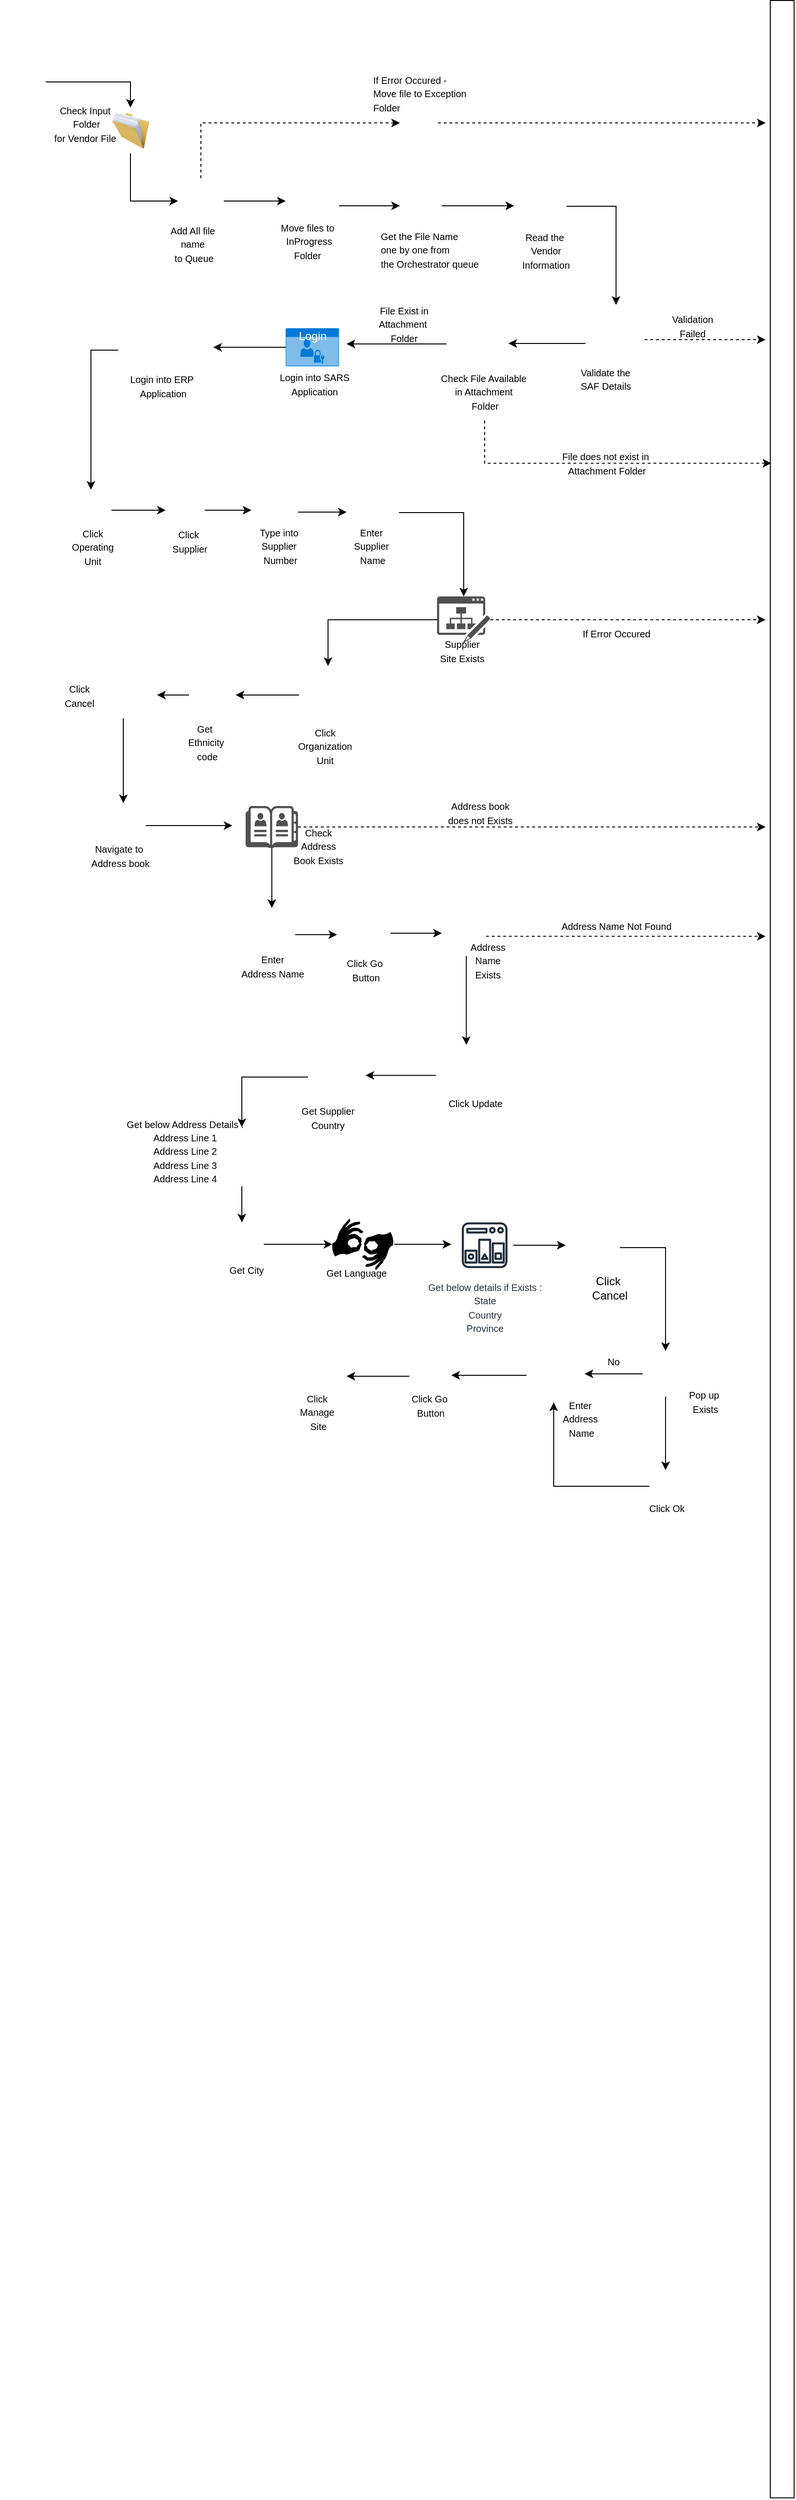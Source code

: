 <mxfile version="13.6.6" type="github">
  <diagram id="wGuiLWKNx3WksCiHWMRU" name="Page-1">
    <mxGraphModel dx="1425" dy="762" grid="1" gridSize="10" guides="1" tooltips="1" connect="1" arrows="1" fold="1" page="1" pageScale="1" pageWidth="850" pageHeight="1100" math="0" shadow="0">
      <root>
        <mxCell id="0" />
        <mxCell id="1" parent="0" />
        <mxCell id="aIZFORbCO0NPMmtatlJX-40" style="edgeStyle=orthogonalEdgeStyle;rounded=0;orthogonalLoop=1;jettySize=auto;html=1;entryX=0.5;entryY=0;entryDx=0;entryDy=0;" edge="1" parent="1" source="aIZFORbCO0NPMmtatlJX-37" target="aIZFORbCO0NPMmtatlJX-38">
          <mxGeometry relative="1" as="geometry" />
        </mxCell>
        <mxCell id="aIZFORbCO0NPMmtatlJX-37" value="" style="shape=image;html=1;verticalAlign=top;verticalLabelPosition=bottom;labelBackgroundColor=#ffffff;imageAspect=0;aspect=fixed;image=https://cdn0.iconfinder.com/data/icons/48px_icons_collection_by_neweravin/48/start.png" vertex="1" parent="1">
          <mxGeometry x="16" y="99" width="48" height="48" as="geometry" />
        </mxCell>
        <mxCell id="aIZFORbCO0NPMmtatlJX-65" style="edgeStyle=orthogonalEdgeStyle;rounded=0;orthogonalLoop=1;jettySize=auto;html=1;entryX=0;entryY=0.5;entryDx=0;entryDy=0;" edge="1" parent="1" source="aIZFORbCO0NPMmtatlJX-38" target="aIZFORbCO0NPMmtatlJX-51">
          <mxGeometry relative="1" as="geometry">
            <Array as="points">
              <mxPoint x="153" y="248" />
            </Array>
          </mxGeometry>
        </mxCell>
        <mxCell id="aIZFORbCO0NPMmtatlJX-38" value="" style="image;html=1;image=img/lib/clip_art/general/Full_Folder_128x128.png" vertex="1" parent="1">
          <mxGeometry x="133" y="150" width="40" height="48" as="geometry" />
        </mxCell>
        <mxCell id="aIZFORbCO0NPMmtatlJX-41" value="&lt;font style=&quot;font-size: 10px&quot;&gt;Check Input&lt;br&gt;&amp;nbsp;Folder &lt;br&gt;for Vendor File&lt;/font&gt;" style="text;html=1;align=center;verticalAlign=middle;resizable=0;points=[];autosize=1;" vertex="1" parent="1">
          <mxGeometry x="65" y="142" width="80" height="50" as="geometry" />
        </mxCell>
        <mxCell id="aIZFORbCO0NPMmtatlJX-44" value="" style="rounded=0;whiteSpace=wrap;html=1;rotation=90;" vertex="1" parent="1">
          <mxGeometry x="-473.12" y="1335.63" width="2621.25" height="25" as="geometry" />
        </mxCell>
        <mxCell id="aIZFORbCO0NPMmtatlJX-68" style="edgeStyle=orthogonalEdgeStyle;rounded=0;orthogonalLoop=1;jettySize=auto;html=1;entryX=0;entryY=0.5;entryDx=0;entryDy=0;dashed=1;" edge="1" parent="1" source="aIZFORbCO0NPMmtatlJX-51" target="aIZFORbCO0NPMmtatlJX-56">
          <mxGeometry relative="1" as="geometry">
            <Array as="points">
              <mxPoint x="227" y="166" />
            </Array>
          </mxGeometry>
        </mxCell>
        <mxCell id="aIZFORbCO0NPMmtatlJX-71" style="edgeStyle=orthogonalEdgeStyle;rounded=0;orthogonalLoop=1;jettySize=auto;html=1;" edge="1" parent="1" source="aIZFORbCO0NPMmtatlJX-51">
          <mxGeometry relative="1" as="geometry">
            <mxPoint x="316" y="248" as="targetPoint" />
          </mxGeometry>
        </mxCell>
        <mxCell id="aIZFORbCO0NPMmtatlJX-51" value="" style="shape=image;html=1;verticalAlign=top;verticalLabelPosition=bottom;labelBackgroundColor=#ffffff;imageAspect=0;aspect=fixed;image=https://cdn1.iconfinder.com/data/icons/material-audio-video/22/queue-128.png" vertex="1" parent="1">
          <mxGeometry x="203" y="224" width="48" height="48" as="geometry" />
        </mxCell>
        <mxCell id="aIZFORbCO0NPMmtatlJX-54" value="&lt;font style=&quot;font-size: 10px&quot;&gt;Add All file &lt;br&gt;name&lt;br&gt;&amp;nbsp;to Queue&lt;/font&gt;" style="text;html=1;align=center;verticalAlign=middle;resizable=0;points=[];autosize=1;" vertex="1" parent="1">
          <mxGeometry x="188" y="268" width="60" height="50" as="geometry" />
        </mxCell>
        <mxCell id="aIZFORbCO0NPMmtatlJX-90" style="edgeStyle=orthogonalEdgeStyle;rounded=0;orthogonalLoop=1;jettySize=auto;html=1;dashed=1;" edge="1" parent="1" source="aIZFORbCO0NPMmtatlJX-56">
          <mxGeometry relative="1" as="geometry">
            <mxPoint x="820" y="166" as="targetPoint" />
          </mxGeometry>
        </mxCell>
        <mxCell id="aIZFORbCO0NPMmtatlJX-56" value="" style="shape=image;html=1;verticalAlign=top;verticalLabelPosition=bottom;labelBackgroundColor=#ffffff;imageAspect=0;aspect=fixed;image=https://cdn0.iconfinder.com/data/icons/fatcow/32/move_to_folder.png" vertex="1" parent="1">
          <mxGeometry x="436" y="146" width="40" height="40" as="geometry" />
        </mxCell>
        <mxCell id="aIZFORbCO0NPMmtatlJX-63" value="&lt;span data-lucid-type=&quot;application/vnd.lucid.text&quot; data-lucid-content=&quot;{&amp;#34;t&amp;#34;:&amp;#34;If Error Occured - Move file to Exception Folder&amp;#34;,&amp;#34;m&amp;#34;:[{&amp;#34;s&amp;#34;:0,&amp;#34;n&amp;#34;:&amp;#34;c&amp;#34;,&amp;#34;v&amp;#34;:&amp;#34;000000ff&amp;#34;,&amp;#34;e&amp;#34;:48}]}&quot;&gt;&lt;span style=&quot;color: #000000&quot;&gt;&lt;font style=&quot;font-size: 10px&quot;&gt;If Error&amp;nbsp;Occured -&lt;br&gt;Move file&amp;nbsp;to Exception&lt;br&gt;Folder&lt;/font&gt;&lt;/span&gt;&lt;/span&gt;" style="text;whiteSpace=wrap;html=1;" vertex="1" parent="1">
          <mxGeometry x="406" y="107" width="120" height="50" as="geometry" />
        </mxCell>
        <mxCell id="aIZFORbCO0NPMmtatlJX-74" style="edgeStyle=orthogonalEdgeStyle;rounded=0;orthogonalLoop=1;jettySize=auto;html=1;" edge="1" parent="1" source="aIZFORbCO0NPMmtatlJX-64" target="aIZFORbCO0NPMmtatlJX-73">
          <mxGeometry relative="1" as="geometry" />
        </mxCell>
        <mxCell id="aIZFORbCO0NPMmtatlJX-64" value="" style="shape=image;html=1;verticalAlign=top;verticalLabelPosition=bottom;labelBackgroundColor=#ffffff;imageAspect=0;aspect=fixed;image=https://cdn3.iconfinder.com/data/icons/UltimateGnome/128x128/stock/stock_folder-move.png" vertex="1" parent="1">
          <mxGeometry x="324" y="229" width="48" height="48" as="geometry" />
        </mxCell>
        <mxCell id="aIZFORbCO0NPMmtatlJX-72" value="&lt;span data-lucid-type=&quot;application/vnd.lucid.text&quot; data-lucid-content=&quot;{&amp;#34;t&amp;#34;:&amp;#34;Move files to \n InProgress \nFolder&amp;#34;,&amp;#34;m&amp;#34;:[{&amp;#34;s&amp;#34;:0,&amp;#34;n&amp;#34;:&amp;#34;c&amp;#34;,&amp;#34;v&amp;#34;:&amp;#34;000000ff&amp;#34;,&amp;#34;e&amp;#34;:34}]}&quot;&gt;&lt;span style=&quot;color: #000000&quot;&gt;&lt;font style=&quot;font-size: 10px&quot;&gt;Move files to &lt;br&gt;&amp;nbsp; InProgress &lt;br&gt;&amp;nbsp; &amp;nbsp; &amp;nbsp;Folder&lt;/font&gt;&lt;/span&gt;&lt;/span&gt;" style="text;whiteSpace=wrap;html=1;" vertex="1" parent="1">
          <mxGeometry x="309" y="262" width="90" height="60" as="geometry" />
        </mxCell>
        <mxCell id="aIZFORbCO0NPMmtatlJX-80" style="edgeStyle=orthogonalEdgeStyle;rounded=0;orthogonalLoop=1;jettySize=auto;html=1;" edge="1" parent="1" source="aIZFORbCO0NPMmtatlJX-73">
          <mxGeometry relative="1" as="geometry">
            <mxPoint x="556" y="253" as="targetPoint" />
          </mxGeometry>
        </mxCell>
        <mxCell id="aIZFORbCO0NPMmtatlJX-73" value="" style="shape=image;html=1;verticalAlign=top;verticalLabelPosition=bottom;labelBackgroundColor=#ffffff;imageAspect=0;aspect=fixed;image=https://cdn3.iconfinder.com/data/icons/developperss/PNG/Get%20Document.png" vertex="1" parent="1">
          <mxGeometry x="436" y="231" width="44" height="44" as="geometry" />
        </mxCell>
        <mxCell id="aIZFORbCO0NPMmtatlJX-75" value="&lt;span data-lucid-type=&quot;application/vnd.lucid.text&quot; data-lucid-content=&quot;{&amp;#34;t&amp;#34;:&amp;#34;Get the File Name one by one from the Orchestrator queue&amp;#34;,&amp;#34;m&amp;#34;:[{&amp;#34;s&amp;#34;:0,&amp;#34;n&amp;#34;:&amp;#34;c&amp;#34;,&amp;#34;v&amp;#34;:&amp;#34;000000ff&amp;#34;,&amp;#34;e&amp;#34;:56},{&amp;#34;s&amp;#34;:0,&amp;#34;n&amp;#34;:&amp;#34;s&amp;#34;,&amp;#34;v&amp;#34;:15.778,&amp;#34;e&amp;#34;:56}]}&quot;&gt;&lt;span style=&quot;color: rgb(0 , 0 , 0)&quot;&gt;&lt;font style=&quot;font-size: 10px&quot;&gt;Get the File Name &lt;br&gt;one by one from &lt;br&gt;the Orchestrator queue&lt;/font&gt;&lt;/span&gt;&lt;/span&gt;" style="text;whiteSpace=wrap;html=1;" vertex="1" parent="1">
          <mxGeometry x="414" y="271" width="130" height="50" as="geometry" />
        </mxCell>
        <mxCell id="aIZFORbCO0NPMmtatlJX-96" style="edgeStyle=orthogonalEdgeStyle;rounded=0;orthogonalLoop=1;jettySize=auto;html=1;" edge="1" parent="1" source="aIZFORbCO0NPMmtatlJX-77" target="aIZFORbCO0NPMmtatlJX-86">
          <mxGeometry relative="1" as="geometry" />
        </mxCell>
        <mxCell id="aIZFORbCO0NPMmtatlJX-77" value="" style="shape=image;html=1;verticalAlign=top;verticalLabelPosition=bottom;labelBackgroundColor=#ffffff;imageAspect=0;aspect=fixed;image=https://cdn3.iconfinder.com/data/icons/logos-brands-3/24/logo_brand_brands_logos_excel-128.png" vertex="1" parent="1">
          <mxGeometry x="566" y="231" width="45" height="45" as="geometry" />
        </mxCell>
        <mxCell id="aIZFORbCO0NPMmtatlJX-81" value="&lt;font style=&quot;font-size: 10px&quot;&gt;Read the&amp;nbsp;&lt;br&gt;Vendor&lt;br&gt;Information&lt;/font&gt;" style="text;html=1;align=center;verticalAlign=middle;resizable=0;points=[];autosize=1;" vertex="1" parent="1">
          <mxGeometry x="553.5" y="275" width="70" height="50" as="geometry" />
        </mxCell>
        <mxCell id="aIZFORbCO0NPMmtatlJX-97" style="edgeStyle=orthogonalEdgeStyle;rounded=0;orthogonalLoop=1;jettySize=auto;html=1;dashed=1;" edge="1" parent="1">
          <mxGeometry relative="1" as="geometry">
            <mxPoint x="820" y="393.5" as="targetPoint" />
            <mxPoint x="693" y="393.5" as="sourcePoint" />
          </mxGeometry>
        </mxCell>
        <mxCell id="aIZFORbCO0NPMmtatlJX-104" style="edgeStyle=orthogonalEdgeStyle;rounded=0;orthogonalLoop=1;jettySize=auto;html=1;" edge="1" parent="1" source="aIZFORbCO0NPMmtatlJX-86">
          <mxGeometry relative="1" as="geometry">
            <mxPoint x="550" y="397.5" as="targetPoint" />
          </mxGeometry>
        </mxCell>
        <mxCell id="aIZFORbCO0NPMmtatlJX-86" value="" style="shape=image;html=1;verticalAlign=top;verticalLabelPosition=bottom;labelBackgroundColor=#ffffff;imageAspect=0;aspect=fixed;image=https://cdn3.iconfinder.com/data/icons/free-3d-glossy-interface-icon-set/64/Accept.png" vertex="1" parent="1">
          <mxGeometry x="631" y="357" width="64" height="81" as="geometry" />
        </mxCell>
        <mxCell id="aIZFORbCO0NPMmtatlJX-88" value="&lt;span data-lucid-type=&quot;application/vnd.lucid.text&quot; data-lucid-content=&quot;{&amp;#34;t&amp;#34;:&amp;#34;Validate the \nSAF Details&amp;#34;,&amp;#34;m&amp;#34;:[{&amp;#34;s&amp;#34;:0,&amp;#34;n&amp;#34;:&amp;#34;c&amp;#34;,&amp;#34;v&amp;#34;:&amp;#34;000000ff&amp;#34;,&amp;#34;e&amp;#34;:25}]}&quot;&gt;&lt;span style=&quot;color: #000000&quot;&gt;&lt;font style=&quot;font-size: 10px&quot;&gt;Validate the &lt;br&gt;SAF Details&lt;/font&gt;&lt;/span&gt;&lt;/span&gt;" style="text;whiteSpace=wrap;html=1;dashed=1;" vertex="1" parent="1">
          <mxGeometry x="624" y="414" width="90" height="57" as="geometry" />
        </mxCell>
        <mxCell id="aIZFORbCO0NPMmtatlJX-92" value="&lt;font style=&quot;font-size: 10px&quot;&gt;Validation&lt;br&gt;Failed&lt;/font&gt;" style="text;html=1;align=center;verticalAlign=middle;resizable=0;points=[];autosize=1;" vertex="1" parent="1">
          <mxGeometry x="713" y="359" width="60" height="40" as="geometry" />
        </mxCell>
        <mxCell id="aIZFORbCO0NPMmtatlJX-115" style="edgeStyle=orthogonalEdgeStyle;rounded=0;orthogonalLoop=1;jettySize=auto;html=1;" edge="1" parent="1" source="aIZFORbCO0NPMmtatlJX-95">
          <mxGeometry relative="1" as="geometry">
            <mxPoint x="240" y="401.5" as="targetPoint" />
          </mxGeometry>
        </mxCell>
        <mxCell id="aIZFORbCO0NPMmtatlJX-95" value="Login" style="html=1;strokeColor=none;fillColor=#0079D6;labelPosition=center;verticalLabelPosition=middle;verticalAlign=top;align=center;fontSize=12;outlineConnect=0;spacingTop=-6;fontColor=#FFFFFF;shape=mxgraph.sitemap.login;" vertex="1" parent="1">
          <mxGeometry x="316" y="381.5" width="56" height="40" as="geometry" />
        </mxCell>
        <mxCell id="aIZFORbCO0NPMmtatlJX-109" style="edgeStyle=orthogonalEdgeStyle;rounded=0;orthogonalLoop=1;jettySize=auto;html=1;" edge="1" parent="1" source="aIZFORbCO0NPMmtatlJX-102">
          <mxGeometry relative="1" as="geometry">
            <mxPoint x="380" y="398" as="targetPoint" />
          </mxGeometry>
        </mxCell>
        <mxCell id="aIZFORbCO0NPMmtatlJX-102" value="" style="shape=image;html=1;verticalAlign=top;verticalLabelPosition=bottom;labelBackgroundColor=#ffffff;imageAspect=0;aspect=fixed;image=https://cdn0.iconfinder.com/data/icons/files-98/32/Attachment-128.png" vertex="1" parent="1">
          <mxGeometry x="485" y="367" width="62" height="62" as="geometry" />
        </mxCell>
        <mxCell id="aIZFORbCO0NPMmtatlJX-371" style="edgeStyle=orthogonalEdgeStyle;rounded=0;orthogonalLoop=1;jettySize=auto;html=1;entryX=0.183;entryY=0.96;entryDx=0;entryDy=0;entryPerimeter=0;startArrow=none;startFill=0;dashed=1;" edge="1" parent="1">
          <mxGeometry relative="1" as="geometry">
            <mxPoint x="525" y="478.5" as="sourcePoint" />
            <mxPoint x="826.005" y="523.194" as="targetPoint" />
            <Array as="points">
              <mxPoint x="525" y="523" />
            </Array>
          </mxGeometry>
        </mxCell>
        <mxCell id="aIZFORbCO0NPMmtatlJX-105" value="&lt;font style=&quot;font-size: 10px&quot;&gt;Check File Available&amp;nbsp;&lt;br&gt;in Attachment&amp;nbsp;&lt;br&gt;Folder&lt;/font&gt;" style="text;html=1;align=center;verticalAlign=middle;resizable=0;points=[];autosize=1;" vertex="1" parent="1">
          <mxGeometry x="470" y="422.5" width="110" height="50" as="geometry" />
        </mxCell>
        <mxCell id="aIZFORbCO0NPMmtatlJX-107" value="&lt;font style=&quot;font-size: 10px&quot;&gt;File does not exist in&amp;nbsp;&lt;br&gt;Attachment Folder&lt;br&gt;&lt;/font&gt;" style="text;html=1;align=center;verticalAlign=middle;resizable=0;points=[];autosize=1;" vertex="1" parent="1">
          <mxGeometry x="598" y="503" width="110" height="40" as="geometry" />
        </mxCell>
        <mxCell id="aIZFORbCO0NPMmtatlJX-110" value="&lt;font style=&quot;font-size: 10px&quot;&gt;File Exist in &lt;br&gt;Attachment&amp;nbsp;&lt;br&gt;Folder&lt;/font&gt;" style="text;html=1;align=center;verticalAlign=middle;resizable=0;points=[];autosize=1;" vertex="1" parent="1">
          <mxGeometry x="405" y="352" width="70" height="50" as="geometry" />
        </mxCell>
        <mxCell id="aIZFORbCO0NPMmtatlJX-111" value="&lt;font style=&quot;font-size: 10px&quot;&gt;Login into SARS &lt;br&gt;Application&lt;/font&gt;" style="text;html=1;align=center;verticalAlign=middle;resizable=0;points=[];autosize=1;" vertex="1" parent="1">
          <mxGeometry x="301" y="420" width="90" height="40" as="geometry" />
        </mxCell>
        <mxCell id="aIZFORbCO0NPMmtatlJX-121" style="edgeStyle=orthogonalEdgeStyle;rounded=0;orthogonalLoop=1;jettySize=auto;html=1;entryX=0.5;entryY=0;entryDx=0;entryDy=0;" edge="1" parent="1" source="aIZFORbCO0NPMmtatlJX-112" target="aIZFORbCO0NPMmtatlJX-123">
          <mxGeometry relative="1" as="geometry">
            <mxPoint x="110" y="520" as="targetPoint" />
          </mxGeometry>
        </mxCell>
        <mxCell id="aIZFORbCO0NPMmtatlJX-112" value="" style="shape=image;html=1;verticalAlign=top;verticalLabelPosition=bottom;labelBackgroundColor=#ffffff;imageAspect=0;aspect=fixed;image=https://cdn0.iconfinder.com/data/icons/maternity-and-pregnancy-2/512/198_Computer_padlock_security_lock_login-128.png" vertex="1" parent="1">
          <mxGeometry x="140" y="359" width="91" height="91" as="geometry" />
        </mxCell>
        <mxCell id="aIZFORbCO0NPMmtatlJX-116" value="&lt;font style=&quot;font-size: 10px&quot;&gt;Login into ERP&amp;nbsp;&lt;br&gt;Application&lt;/font&gt;" style="text;html=1;align=center;verticalAlign=middle;resizable=0;points=[];autosize=1;" vertex="1" parent="1">
          <mxGeometry x="147" y="422" width="80" height="40" as="geometry" />
        </mxCell>
        <mxCell id="aIZFORbCO0NPMmtatlJX-126" style="edgeStyle=orthogonalEdgeStyle;rounded=0;orthogonalLoop=1;jettySize=auto;html=1;" edge="1" parent="1" source="aIZFORbCO0NPMmtatlJX-123" target="aIZFORbCO0NPMmtatlJX-125">
          <mxGeometry relative="1" as="geometry" />
        </mxCell>
        <mxCell id="aIZFORbCO0NPMmtatlJX-123" value="" style="shape=image;html=1;verticalAlign=top;verticalLabelPosition=bottom;labelBackgroundColor=#ffffff;imageAspect=0;aspect=fixed;image=https://cdn4.iconfinder.com/data/icons/internet-security-flat-2/32/Internet_arrow_Click_user_interface_pointer_cursor-128.png;dashed=1;" vertex="1" parent="1">
          <mxGeometry x="90" y="551" width="43" height="43" as="geometry" />
        </mxCell>
        <mxCell id="aIZFORbCO0NPMmtatlJX-124" value="&lt;font style=&quot;font-size: 10px&quot;&gt;Click &lt;br&gt;Operating &lt;br&gt;Unit&lt;/font&gt;" style="text;html=1;align=center;verticalAlign=middle;resizable=0;points=[];autosize=1;" vertex="1" parent="1">
          <mxGeometry x="83" y="586" width="60" height="50" as="geometry" />
        </mxCell>
        <mxCell id="aIZFORbCO0NPMmtatlJX-131" style="edgeStyle=orthogonalEdgeStyle;rounded=0;orthogonalLoop=1;jettySize=auto;html=1;" edge="1" parent="1" source="aIZFORbCO0NPMmtatlJX-125">
          <mxGeometry relative="1" as="geometry">
            <mxPoint x="280" y="572.5" as="targetPoint" />
          </mxGeometry>
        </mxCell>
        <mxCell id="aIZFORbCO0NPMmtatlJX-125" value="" style="shape=image;html=1;verticalAlign=top;verticalLabelPosition=bottom;labelBackgroundColor=#ffffff;imageAspect=0;aspect=fixed;image=https://cdn1.iconfinder.com/data/icons/hawcons/32/699552-icon-27-one-finger-click-128.png;dashed=1;" vertex="1" parent="1">
          <mxGeometry x="190" y="552" width="41" height="41" as="geometry" />
        </mxCell>
        <mxCell id="aIZFORbCO0NPMmtatlJX-127" value="&lt;font style=&quot;font-size: 10px&quot;&gt;Click&amp;nbsp;&lt;br&gt;Supplier&lt;/font&gt;" style="text;html=1;align=center;verticalAlign=middle;resizable=0;points=[];autosize=1;" vertex="1" parent="1">
          <mxGeometry x="190" y="585" width="50" height="40" as="geometry" />
        </mxCell>
        <mxCell id="aIZFORbCO0NPMmtatlJX-135" style="edgeStyle=orthogonalEdgeStyle;rounded=0;orthogonalLoop=1;jettySize=auto;html=1;" edge="1" parent="1" source="aIZFORbCO0NPMmtatlJX-128">
          <mxGeometry relative="1" as="geometry">
            <mxPoint x="380" y="574.5" as="targetPoint" />
          </mxGeometry>
        </mxCell>
        <mxCell id="aIZFORbCO0NPMmtatlJX-128" value="" style="shape=image;html=1;verticalAlign=top;verticalLabelPosition=bottom;labelBackgroundColor=#ffffff;imageAspect=0;aspect=fixed;image=https://cdn1.iconfinder.com/data/icons/feather-2/24/type-128.png;dashed=1;" vertex="1" parent="1">
          <mxGeometry x="290" y="555" width="39" height="39" as="geometry" />
        </mxCell>
        <mxCell id="aIZFORbCO0NPMmtatlJX-129" value="&lt;font style=&quot;font-size: 10px&quot;&gt;Type into&amp;nbsp;&lt;br&gt;Supplier&amp;nbsp;&lt;br&gt;Number&lt;/font&gt;" style="text;html=1;align=center;verticalAlign=middle;resizable=0;points=[];autosize=1;" vertex="1" parent="1">
          <mxGeometry x="279.5" y="585" width="60" height="50" as="geometry" />
        </mxCell>
        <mxCell id="aIZFORbCO0NPMmtatlJX-150" style="edgeStyle=orthogonalEdgeStyle;rounded=0;orthogonalLoop=1;jettySize=auto;html=1;" edge="1" parent="1" source="aIZFORbCO0NPMmtatlJX-132" target="aIZFORbCO0NPMmtatlJX-148">
          <mxGeometry relative="1" as="geometry" />
        </mxCell>
        <mxCell id="aIZFORbCO0NPMmtatlJX-132" value="" style="shape=image;html=1;verticalAlign=top;verticalLabelPosition=bottom;labelBackgroundColor=#ffffff;imageAspect=0;aspect=fixed;image=https://cdn0.iconfinder.com/data/icons/geosm-e-commerce/18/keyboard-128.png;dashed=1;" vertex="1" parent="1">
          <mxGeometry x="383" y="549" width="52" height="52" as="geometry" />
        </mxCell>
        <mxCell id="aIZFORbCO0NPMmtatlJX-136" value="&lt;span style=&quot;font-size: 10px&quot;&gt;Enter&amp;nbsp;&lt;/span&gt;&lt;br style=&quot;font-size: 10px&quot;&gt;&lt;span style=&quot;font-size: 10px&quot;&gt;Supplier&amp;nbsp;&lt;/span&gt;&lt;br style=&quot;font-size: 10px&quot;&gt;&lt;span style=&quot;font-size: 10px&quot;&gt;Name&lt;/span&gt;" style="text;html=1;align=center;verticalAlign=middle;resizable=0;points=[];autosize=1;" vertex="1" parent="1">
          <mxGeometry x="382" y="585" width="50" height="50" as="geometry" />
        </mxCell>
        <mxCell id="aIZFORbCO0NPMmtatlJX-155" style="edgeStyle=orthogonalEdgeStyle;rounded=0;orthogonalLoop=1;jettySize=auto;html=1;dashed=1;" edge="1" parent="1" source="aIZFORbCO0NPMmtatlJX-148">
          <mxGeometry relative="1" as="geometry">
            <mxPoint x="820" y="687.5" as="targetPoint" />
          </mxGeometry>
        </mxCell>
        <mxCell id="aIZFORbCO0NPMmtatlJX-156" style="edgeStyle=orthogonalEdgeStyle;rounded=0;orthogonalLoop=1;jettySize=auto;html=1;entryX=0.5;entryY=0;entryDx=0;entryDy=0;" edge="1" parent="1" source="aIZFORbCO0NPMmtatlJX-148" target="aIZFORbCO0NPMmtatlJX-154">
          <mxGeometry relative="1" as="geometry" />
        </mxCell>
        <mxCell id="aIZFORbCO0NPMmtatlJX-148" value="" style="pointerEvents=1;shadow=0;dashed=0;html=1;strokeColor=none;fillColor=#505050;labelPosition=center;verticalLabelPosition=bottom;verticalAlign=top;outlineConnect=0;align=center;shape=mxgraph.office.sites.blog_site;" vertex="1" parent="1">
          <mxGeometry x="475" y="663" width="56" height="49" as="geometry" />
        </mxCell>
        <mxCell id="aIZFORbCO0NPMmtatlJX-151" value="&lt;font style=&quot;font-size: 10px&quot;&gt;Supplier&lt;br&gt;Site Exists&lt;/font&gt;" style="text;html=1;align=center;verticalAlign=middle;resizable=0;points=[];autosize=1;" vertex="1" parent="1">
          <mxGeometry x="471" y="700" width="60" height="40" as="geometry" />
        </mxCell>
        <mxCell id="aIZFORbCO0NPMmtatlJX-153" value="&lt;font style=&quot;font-size: 10px&quot;&gt;If Error Occured&lt;/font&gt;" style="text;html=1;align=center;verticalAlign=middle;resizable=0;points=[];autosize=1;" vertex="1" parent="1">
          <mxGeometry x="618" y="692" width="90" height="20" as="geometry" />
        </mxCell>
        <mxCell id="aIZFORbCO0NPMmtatlJX-162" style="edgeStyle=orthogonalEdgeStyle;rounded=0;orthogonalLoop=1;jettySize=auto;html=1;exitX=0;exitY=0.5;exitDx=0;exitDy=0;entryX=1;entryY=0.5;entryDx=0;entryDy=0;" edge="1" parent="1" source="aIZFORbCO0NPMmtatlJX-154" target="aIZFORbCO0NPMmtatlJX-161">
          <mxGeometry relative="1" as="geometry" />
        </mxCell>
        <mxCell id="aIZFORbCO0NPMmtatlJX-154" value="" style="shape=image;html=1;verticalAlign=top;verticalLabelPosition=bottom;labelBackgroundColor=#ffffff;imageAspect=0;aspect=fixed;image=https://cdn1.iconfinder.com/data/icons/healthy-life-flaticon/64/calendar-time_and_date-schedule-administration-date-calendars-organization-interface-time-128.png;dashed=1;" vertex="1" parent="1">
          <mxGeometry x="330" y="736" width="61" height="61" as="geometry" />
        </mxCell>
        <mxCell id="aIZFORbCO0NPMmtatlJX-157" value="&lt;font style=&quot;font-size: 10px&quot;&gt;Click &lt;br&gt;Organization&lt;br&gt;Unit&lt;/font&gt;" style="text;html=1;align=center;verticalAlign=middle;resizable=0;points=[];autosize=1;" vertex="1" parent="1">
          <mxGeometry x="322" y="795" width="70" height="50" as="geometry" />
        </mxCell>
        <mxCell id="aIZFORbCO0NPMmtatlJX-159" value="" style="shape=image;html=1;verticalAlign=top;verticalLabelPosition=bottom;labelBackgroundColor=#ffffff;imageAspect=0;aspect=fixed;image=https://cdn4.iconfinder.com/data/icons/evil-icons-user-interface/64/finger-128.png;dashed=1;" vertex="1" parent="1">
          <mxGeometry x="345" y="753" width="27" height="27" as="geometry" />
        </mxCell>
        <mxCell id="aIZFORbCO0NPMmtatlJX-167" style="edgeStyle=orthogonalEdgeStyle;rounded=0;orthogonalLoop=1;jettySize=auto;html=1;" edge="1" parent="1" source="aIZFORbCO0NPMmtatlJX-161">
          <mxGeometry relative="1" as="geometry">
            <mxPoint x="181" y="766.5" as="targetPoint" />
          </mxGeometry>
        </mxCell>
        <mxCell id="aIZFORbCO0NPMmtatlJX-161" value="" style="shape=image;html=1;verticalAlign=top;verticalLabelPosition=bottom;labelBackgroundColor=#ffffff;imageAspect=0;aspect=fixed;image=https://cdn1.iconfinder.com/data/icons/ios-11-glyphs/30/qr_code-128.png;dashed=1;" vertex="1" parent="1">
          <mxGeometry x="214.5" y="742" width="49" height="49" as="geometry" />
        </mxCell>
        <mxCell id="aIZFORbCO0NPMmtatlJX-163" value="&lt;font style=&quot;font-size: 10px&quot;&gt;Get&amp;nbsp;&lt;br&gt;Ethnicity&lt;br&gt;&amp;nbsp;code&lt;/font&gt;" style="text;html=1;align=center;verticalAlign=middle;resizable=0;points=[];autosize=1;" vertex="1" parent="1">
          <mxGeometry x="206.5" y="791" width="50" height="50" as="geometry" />
        </mxCell>
        <mxCell id="aIZFORbCO0NPMmtatlJX-169" style="edgeStyle=orthogonalEdgeStyle;rounded=0;orthogonalLoop=1;jettySize=auto;html=1;entryX=0.5;entryY=0;entryDx=0;entryDy=0;" edge="1" parent="1" source="aIZFORbCO0NPMmtatlJX-164" target="aIZFORbCO0NPMmtatlJX-168">
          <mxGeometry relative="1" as="geometry" />
        </mxCell>
        <mxCell id="aIZFORbCO0NPMmtatlJX-164" value="" style="shape=image;html=1;verticalAlign=top;verticalLabelPosition=bottom;labelBackgroundColor=#ffffff;imageAspect=0;aspect=fixed;image=https://cdn2.iconfinder.com/data/icons/picol-vector/32/fullscreen_cancel-128.png;dashed=1;" vertex="1" parent="1">
          <mxGeometry x="121" y="742" width="49" height="49" as="geometry" />
        </mxCell>
        <mxCell id="aIZFORbCO0NPMmtatlJX-165" value="&lt;font style=&quot;font-size: 10px&quot;&gt;Click &lt;br&gt;Cancel&lt;/font&gt;" style="text;html=1;align=center;verticalAlign=middle;resizable=0;points=[];autosize=1;" vertex="1" parent="1">
          <mxGeometry x="74" y="746.5" width="50" height="40" as="geometry" />
        </mxCell>
        <mxCell id="aIZFORbCO0NPMmtatlJX-172" style="edgeStyle=orthogonalEdgeStyle;rounded=0;orthogonalLoop=1;jettySize=auto;html=1;" edge="1" parent="1" source="aIZFORbCO0NPMmtatlJX-168">
          <mxGeometry relative="1" as="geometry">
            <mxPoint x="260" y="903.5" as="targetPoint" />
          </mxGeometry>
        </mxCell>
        <mxCell id="aIZFORbCO0NPMmtatlJX-168" value="" style="shape=image;html=1;verticalAlign=top;verticalLabelPosition=bottom;labelBackgroundColor=#ffffff;imageAspect=0;aspect=fixed;image=https://cdn4.iconfinder.com/data/icons/ionicons/512/icon-ios7-navigate-outline-128.png;dashed=1;" vertex="1" parent="1">
          <mxGeometry x="122" y="880" width="47" height="47" as="geometry" />
        </mxCell>
        <mxCell id="aIZFORbCO0NPMmtatlJX-170" value="&lt;font style=&quot;font-size: 10px&quot;&gt;Navigate to&amp;nbsp;&lt;br&gt;Address book&lt;/font&gt;" style="text;html=1;align=center;verticalAlign=middle;resizable=0;points=[];autosize=1;" vertex="1" parent="1">
          <mxGeometry x="102" y="915" width="80" height="40" as="geometry" />
        </mxCell>
        <mxCell id="aIZFORbCO0NPMmtatlJX-173" style="edgeStyle=orthogonalEdgeStyle;rounded=0;orthogonalLoop=1;jettySize=auto;html=1;dashed=1;" edge="1" parent="1" source="aIZFORbCO0NPMmtatlJX-171">
          <mxGeometry relative="1" as="geometry">
            <mxPoint x="820" y="905" as="targetPoint" />
          </mxGeometry>
        </mxCell>
        <mxCell id="aIZFORbCO0NPMmtatlJX-179" style="edgeStyle=orthogonalEdgeStyle;rounded=0;orthogonalLoop=1;jettySize=auto;html=1;startArrow=none;startFill=0;" edge="1" parent="1" source="aIZFORbCO0NPMmtatlJX-171">
          <mxGeometry relative="1" as="geometry">
            <mxPoint x="301.5" y="990" as="targetPoint" />
          </mxGeometry>
        </mxCell>
        <mxCell id="aIZFORbCO0NPMmtatlJX-171" value="" style="pointerEvents=1;shadow=0;dashed=0;html=1;strokeColor=none;fillColor=#505050;labelPosition=center;verticalLabelPosition=bottom;verticalAlign=top;outlineConnect=0;align=center;shape=mxgraph.office.concepts.address_book;" vertex="1" parent="1">
          <mxGeometry x="274" y="883" width="55" height="44" as="geometry" />
        </mxCell>
        <mxCell id="aIZFORbCO0NPMmtatlJX-174" value="&lt;font style=&quot;font-size: 10px&quot;&gt;Address book &lt;br&gt;does not Exists&lt;/font&gt;" style="text;html=1;align=center;verticalAlign=middle;resizable=0;points=[];autosize=1;" vertex="1" parent="1">
          <mxGeometry x="480" y="870" width="80" height="40" as="geometry" />
        </mxCell>
        <mxCell id="aIZFORbCO0NPMmtatlJX-175" value="&lt;font style=&quot;font-size: 10px&quot;&gt;Check &lt;br&gt;Address &lt;br&gt;Book Exists&lt;/font&gt;" style="text;html=1;align=center;verticalAlign=middle;resizable=0;points=[];autosize=1;" vertex="1" parent="1">
          <mxGeometry x="315" y="900" width="70" height="50" as="geometry" />
        </mxCell>
        <mxCell id="aIZFORbCO0NPMmtatlJX-182" style="edgeStyle=orthogonalEdgeStyle;rounded=0;orthogonalLoop=1;jettySize=auto;html=1;entryX=-0.302;entryY=0.535;entryDx=0;entryDy=0;entryPerimeter=0;startArrow=none;startFill=0;" edge="1" parent="1" source="aIZFORbCO0NPMmtatlJX-176" target="aIZFORbCO0NPMmtatlJX-181">
          <mxGeometry relative="1" as="geometry" />
        </mxCell>
        <mxCell id="aIZFORbCO0NPMmtatlJX-176" value="" style="shape=image;html=1;verticalAlign=top;verticalLabelPosition=bottom;labelBackgroundColor=#ffffff;imageAspect=0;aspect=fixed;image=https://cdn0.iconfinder.com/data/icons/small-n-flat/24/678071-address-book-alt-128.png;dashed=1;" vertex="1" parent="1">
          <mxGeometry x="280" y="995" width="46" height="46" as="geometry" />
        </mxCell>
        <mxCell id="aIZFORbCO0NPMmtatlJX-180" value="&lt;font style=&quot;font-size: 10px&quot;&gt;Enter &lt;br&gt;Address Name&lt;/font&gt;" style="text;html=1;align=center;verticalAlign=middle;resizable=0;points=[];autosize=1;" vertex="1" parent="1">
          <mxGeometry x="262" y="1031" width="80" height="40" as="geometry" />
        </mxCell>
        <mxCell id="aIZFORbCO0NPMmtatlJX-185" style="edgeStyle=orthogonalEdgeStyle;rounded=0;orthogonalLoop=1;jettySize=auto;html=1;startArrow=none;startFill=0;" edge="1" parent="1" source="aIZFORbCO0NPMmtatlJX-181">
          <mxGeometry relative="1" as="geometry">
            <mxPoint x="480" y="1016.5" as="targetPoint" />
          </mxGeometry>
        </mxCell>
        <mxCell id="aIZFORbCO0NPMmtatlJX-181" value="" style="shape=image;html=1;verticalAlign=top;verticalLabelPosition=bottom;labelBackgroundColor=#ffffff;imageAspect=0;aspect=fixed;image=https://cdn1.iconfinder.com/data/icons/flat-business-icons/128/cursor-128.png;dashed=1;" vertex="1" parent="1">
          <mxGeometry x="383" y="995" width="43" height="43" as="geometry" />
        </mxCell>
        <mxCell id="aIZFORbCO0NPMmtatlJX-183" value="&lt;font style=&quot;font-size: 10px&quot;&gt;Click Go&amp;nbsp;&lt;br&gt;Button&lt;/font&gt;" style="text;html=1;align=center;verticalAlign=middle;resizable=0;points=[];autosize=1;" vertex="1" parent="1">
          <mxGeometry x="370" y="1035" width="60" height="40" as="geometry" />
        </mxCell>
        <mxCell id="aIZFORbCO0NPMmtatlJX-187" style="edgeStyle=orthogonalEdgeStyle;rounded=0;orthogonalLoop=1;jettySize=auto;html=1;startArrow=none;startFill=0;dashed=1;" edge="1" parent="1" source="aIZFORbCO0NPMmtatlJX-184">
          <mxGeometry relative="1" as="geometry">
            <mxPoint x="820" y="1019.75" as="targetPoint" />
          </mxGeometry>
        </mxCell>
        <mxCell id="aIZFORbCO0NPMmtatlJX-190" style="edgeStyle=orthogonalEdgeStyle;rounded=0;orthogonalLoop=1;jettySize=auto;html=1;entryX=0.5;entryY=0;entryDx=0;entryDy=0;startArrow=none;startFill=0;" edge="1" parent="1" source="aIZFORbCO0NPMmtatlJX-184" target="aIZFORbCO0NPMmtatlJX-189">
          <mxGeometry relative="1" as="geometry" />
        </mxCell>
        <mxCell id="aIZFORbCO0NPMmtatlJX-184" value="" style="shape=image;html=1;verticalAlign=top;verticalLabelPosition=bottom;labelBackgroundColor=#ffffff;imageAspect=0;aspect=fixed;image=https://cdn0.iconfinder.com/data/icons/entypo/100/address4-128.png;dashed=1;" vertex="1" parent="1">
          <mxGeometry x="485" y="999" width="41.5" height="41.5" as="geometry" />
        </mxCell>
        <mxCell id="aIZFORbCO0NPMmtatlJX-186" value="&lt;font style=&quot;font-size: 10px&quot;&gt;Address &lt;br&gt;Name &lt;br&gt;Exists&lt;/font&gt;" style="text;html=1;align=center;verticalAlign=middle;resizable=0;points=[];autosize=1;" vertex="1" parent="1">
          <mxGeometry x="503" y="1020" width="50" height="50" as="geometry" />
        </mxCell>
        <mxCell id="aIZFORbCO0NPMmtatlJX-188" value="&lt;font style=&quot;font-size: 10px&quot;&gt;Address Name Not Found&lt;/font&gt;" style="text;html=1;align=center;verticalAlign=middle;resizable=0;points=[];autosize=1;" vertex="1" parent="1">
          <mxGeometry x="598" y="999" width="130" height="20" as="geometry" />
        </mxCell>
        <mxCell id="aIZFORbCO0NPMmtatlJX-333" style="edgeStyle=orthogonalEdgeStyle;rounded=0;orthogonalLoop=1;jettySize=auto;html=1;startArrow=none;startFill=0;" edge="1" parent="1" source="aIZFORbCO0NPMmtatlJX-189">
          <mxGeometry relative="1" as="geometry">
            <mxPoint x="400" y="1165.75" as="targetPoint" />
          </mxGeometry>
        </mxCell>
        <mxCell id="aIZFORbCO0NPMmtatlJX-189" value="" style="shape=image;html=1;verticalAlign=top;verticalLabelPosition=bottom;labelBackgroundColor=#ffffff;imageAspect=0;aspect=fixed;image=https://cdn4.iconfinder.com/data/icons/evil-icons-user-interface/64/finger-128.png;dashed=1;" vertex="1" parent="1">
          <mxGeometry x="473.75" y="1133.75" width="64" height="64" as="geometry" />
        </mxCell>
        <mxCell id="aIZFORbCO0NPMmtatlJX-191" value="&lt;font style=&quot;font-size: 10px&quot;&gt;Click Update&lt;/font&gt;" style="text;html=1;align=center;verticalAlign=middle;resizable=0;points=[];autosize=1;" vertex="1" parent="1">
          <mxGeometry x="480" y="1185" width="70" height="20" as="geometry" />
        </mxCell>
        <mxCell id="aIZFORbCO0NPMmtatlJX-338" style="edgeStyle=orthogonalEdgeStyle;rounded=0;orthogonalLoop=1;jettySize=auto;html=1;entryX=0.5;entryY=0;entryDx=0;entryDy=0;startArrow=none;startFill=0;" edge="1" parent="1" source="aIZFORbCO0NPMmtatlJX-330" target="aIZFORbCO0NPMmtatlJX-337">
          <mxGeometry relative="1" as="geometry" />
        </mxCell>
        <mxCell id="aIZFORbCO0NPMmtatlJX-330" value="" style="shape=image;html=1;verticalAlign=top;verticalLabelPosition=bottom;labelBackgroundColor=#ffffff;imageAspect=0;aspect=fixed;image=https://cdn1.iconfinder.com/data/icons/microsoft-product-2/512/1_Microsoft_Get_Reader_PDF-128.png;dashed=1;" vertex="1" parent="1">
          <mxGeometry x="239" y="1220" width="62" height="62" as="geometry" />
        </mxCell>
        <mxCell id="aIZFORbCO0NPMmtatlJX-334" style="edgeStyle=orthogonalEdgeStyle;rounded=0;orthogonalLoop=1;jettySize=auto;html=1;startArrow=none;startFill=0;" edge="1" parent="1" source="aIZFORbCO0NPMmtatlJX-331" target="aIZFORbCO0NPMmtatlJX-330">
          <mxGeometry relative="1" as="geometry" />
        </mxCell>
        <mxCell id="aIZFORbCO0NPMmtatlJX-331" value="" style="shape=image;html=1;verticalAlign=top;verticalLabelPosition=bottom;labelBackgroundColor=#ffffff;imageAspect=0;aspect=fixed;image=https://cdn1.iconfinder.com/data/icons/free-education-set/32/globe-128.png;dashed=1;" vertex="1" parent="1">
          <mxGeometry x="339.5" y="1138" width="59" height="59" as="geometry" />
        </mxCell>
        <mxCell id="aIZFORbCO0NPMmtatlJX-335" value="&lt;font style=&quot;font-size: 10px&quot;&gt;Get Supplier&lt;br&gt;Country&lt;/font&gt;" style="text;html=1;align=center;verticalAlign=middle;resizable=0;points=[];autosize=1;" vertex="1" parent="1">
          <mxGeometry x="325" y="1190" width="70" height="40" as="geometry" />
        </mxCell>
        <mxCell id="aIZFORbCO0NPMmtatlJX-336" value="&lt;font style=&quot;font-size: 10px&quot;&gt;Get below Address Details :&lt;br&gt;Address Line 1&lt;br&gt;Address Line 2&lt;br&gt;Address Line 3&lt;br&gt;Address Line 4&lt;/font&gt;" style="text;html=1;align=center;verticalAlign=middle;resizable=0;points=[];autosize=1;" vertex="1" parent="1">
          <mxGeometry x="139.5" y="1205" width="140" height="80" as="geometry" />
        </mxCell>
        <mxCell id="aIZFORbCO0NPMmtatlJX-342" style="edgeStyle=orthogonalEdgeStyle;rounded=0;orthogonalLoop=1;jettySize=auto;html=1;entryX=0.015;entryY=0.5;entryDx=0;entryDy=0;entryPerimeter=0;startArrow=none;startFill=0;" edge="1" parent="1" source="aIZFORbCO0NPMmtatlJX-337" target="aIZFORbCO0NPMmtatlJX-340">
          <mxGeometry relative="1" as="geometry" />
        </mxCell>
        <mxCell id="aIZFORbCO0NPMmtatlJX-337" value="" style="shape=image;html=1;verticalAlign=top;verticalLabelPosition=bottom;labelBackgroundColor=#ffffff;imageAspect=0;aspect=fixed;image=https://cdn3.iconfinder.com/data/icons/nature-37/120/aeaaqqdqas-128.png;dashed=1;" vertex="1" parent="1">
          <mxGeometry x="247" y="1320" width="46" height="46" as="geometry" />
        </mxCell>
        <mxCell id="aIZFORbCO0NPMmtatlJX-339" value="&lt;font style=&quot;font-size: 10px&quot;&gt;Get City&amp;nbsp;&lt;/font&gt;" style="text;html=1;align=center;verticalAlign=middle;resizable=0;points=[];autosize=1;" vertex="1" parent="1">
          <mxGeometry x="251" y="1360" width="50" height="20" as="geometry" />
        </mxCell>
        <mxCell id="aIZFORbCO0NPMmtatlJX-345" style="edgeStyle=orthogonalEdgeStyle;rounded=0;orthogonalLoop=1;jettySize=auto;html=1;startArrow=none;startFill=0;" edge="1" parent="1" source="aIZFORbCO0NPMmtatlJX-340">
          <mxGeometry relative="1" as="geometry">
            <mxPoint x="490" y="1343" as="targetPoint" />
          </mxGeometry>
        </mxCell>
        <mxCell id="aIZFORbCO0NPMmtatlJX-340" value="" style="shape=mxgraph.signs.healthcare.sign_language;html=1;fillColor=#000000;strokeColor=none;verticalLabelPosition=bottom;verticalAlign=top;align=center;dashed=1;" vertex="1" parent="1">
          <mxGeometry x="364" y="1316" width="66" height="54" as="geometry" />
        </mxCell>
        <mxCell id="aIZFORbCO0NPMmtatlJX-343" value="&lt;font style=&quot;font-size: 10px&quot;&gt;Get Language&lt;/font&gt;" style="text;html=1;align=center;verticalAlign=middle;resizable=0;points=[];autosize=1;" vertex="1" parent="1">
          <mxGeometry x="350" y="1363" width="80" height="20" as="geometry" />
        </mxCell>
        <mxCell id="aIZFORbCO0NPMmtatlJX-347" style="edgeStyle=orthogonalEdgeStyle;rounded=0;orthogonalLoop=1;jettySize=auto;html=1;startArrow=none;startFill=0;" edge="1" parent="1" source="aIZFORbCO0NPMmtatlJX-344">
          <mxGeometry relative="1" as="geometry">
            <mxPoint x="610" y="1344" as="targetPoint" />
          </mxGeometry>
        </mxCell>
        <mxCell id="aIZFORbCO0NPMmtatlJX-344" value="&lt;font style=&quot;font-size: 10px&quot;&gt;Get below details if Exists :&lt;br&gt;State&lt;br&gt;Country&lt;br&gt;Province&lt;/font&gt;" style="outlineConnect=0;fontColor=#232F3E;gradientColor=none;strokeColor=#232F3E;fillColor=#ffffff;dashed=0;verticalLabelPosition=bottom;verticalAlign=top;align=center;html=1;fontSize=12;fontStyle=0;aspect=fixed;shape=mxgraph.aws4.resourceIcon;resIcon=mxgraph.aws4.state_manager;" vertex="1" parent="1">
          <mxGeometry x="495" y="1314" width="60" height="60" as="geometry" />
        </mxCell>
        <mxCell id="aIZFORbCO0NPMmtatlJX-354" style="edgeStyle=orthogonalEdgeStyle;rounded=0;orthogonalLoop=1;jettySize=auto;html=1;entryX=0.5;entryY=0;entryDx=0;entryDy=0;startArrow=none;startFill=0;" edge="1" parent="1" source="aIZFORbCO0NPMmtatlJX-346" target="aIZFORbCO0NPMmtatlJX-351">
          <mxGeometry relative="1" as="geometry" />
        </mxCell>
        <mxCell id="aIZFORbCO0NPMmtatlJX-346" value="" style="shape=image;html=1;verticalAlign=top;verticalLabelPosition=bottom;labelBackgroundColor=#ffffff;imageAspect=0;aspect=fixed;image=https://cdn2.iconfinder.com/data/icons/picol-vector/32/comment_cancel-128.png;dashed=1;" vertex="1" parent="1">
          <mxGeometry x="614" y="1320" width="53" height="53" as="geometry" />
        </mxCell>
        <mxCell id="aIZFORbCO0NPMmtatlJX-348" value="Click&amp;nbsp;&lt;br&gt;Cancel" style="text;html=1;align=center;verticalAlign=middle;resizable=0;points=[];autosize=1;" vertex="1" parent="1">
          <mxGeometry x="631" y="1374" width="50" height="30" as="geometry" />
        </mxCell>
        <mxCell id="aIZFORbCO0NPMmtatlJX-362" style="edgeStyle=orthogonalEdgeStyle;rounded=0;orthogonalLoop=1;jettySize=auto;html=1;startArrow=none;startFill=0;" edge="1" parent="1" source="aIZFORbCO0NPMmtatlJX-351">
          <mxGeometry relative="1" as="geometry">
            <mxPoint x="630" y="1479" as="targetPoint" />
          </mxGeometry>
        </mxCell>
        <mxCell id="aIZFORbCO0NPMmtatlJX-366" style="edgeStyle=orthogonalEdgeStyle;rounded=0;orthogonalLoop=1;jettySize=auto;html=1;startArrow=none;startFill=0;" edge="1" parent="1" source="aIZFORbCO0NPMmtatlJX-351" target="aIZFORbCO0NPMmtatlJX-364">
          <mxGeometry relative="1" as="geometry" />
        </mxCell>
        <mxCell id="aIZFORbCO0NPMmtatlJX-351" value="" style="shape=image;html=1;verticalAlign=top;verticalLabelPosition=bottom;labelBackgroundColor=#ffffff;imageAspect=0;aspect=fixed;image=https://cdn3.iconfinder.com/data/icons/cue/45/drag_up-128.png;dashed=1;" vertex="1" parent="1">
          <mxGeometry x="691" y="1455" width="48" height="48" as="geometry" />
        </mxCell>
        <mxCell id="aIZFORbCO0NPMmtatlJX-353" value="&lt;font style=&quot;font-size: 10px&quot;&gt;Pop up&lt;br&gt;&amp;nbsp;Exists&lt;/font&gt;" style="text;html=1;align=center;verticalAlign=middle;resizable=0;points=[];autosize=1;" vertex="1" parent="1">
          <mxGeometry x="730" y="1488" width="50" height="40" as="geometry" />
        </mxCell>
        <mxCell id="aIZFORbCO0NPMmtatlJX-375" style="edgeStyle=orthogonalEdgeStyle;rounded=0;orthogonalLoop=1;jettySize=auto;html=1;startArrow=none;startFill=0;" edge="1" parent="1" source="aIZFORbCO0NPMmtatlJX-356">
          <mxGeometry relative="1" as="geometry">
            <mxPoint x="490" y="1480.5" as="targetPoint" />
          </mxGeometry>
        </mxCell>
        <mxCell id="aIZFORbCO0NPMmtatlJX-356" value="" style="shape=image;html=1;verticalAlign=top;verticalLabelPosition=bottom;labelBackgroundColor=#ffffff;imageAspect=0;aspect=fixed;image=https://cdn1.iconfinder.com/data/icons/ios-11-glyphs/30/address_book-128.png;dashed=1;" vertex="1" parent="1">
          <mxGeometry x="569" y="1451" width="59" height="59" as="geometry" />
        </mxCell>
        <mxCell id="aIZFORbCO0NPMmtatlJX-363" value="&lt;font style=&quot;font-size: 10px&quot;&gt;No&lt;/font&gt;" style="text;html=1;align=center;verticalAlign=middle;resizable=0;points=[];autosize=1;" vertex="1" parent="1">
          <mxGeometry x="645" y="1456" width="30" height="20" as="geometry" />
        </mxCell>
        <mxCell id="aIZFORbCO0NPMmtatlJX-370" style="edgeStyle=orthogonalEdgeStyle;rounded=0;orthogonalLoop=1;jettySize=auto;html=1;entryX=-0.05;entryY=0.16;entryDx=0;entryDy=0;entryPerimeter=0;startArrow=none;startFill=0;" edge="1" parent="1" source="aIZFORbCO0NPMmtatlJX-364" target="aIZFORbCO0NPMmtatlJX-369">
          <mxGeometry relative="1" as="geometry" />
        </mxCell>
        <mxCell id="aIZFORbCO0NPMmtatlJX-364" value="" style="shape=image;html=1;verticalAlign=top;verticalLabelPosition=bottom;labelBackgroundColor=#ffffff;imageAspect=0;aspect=fixed;image=https://cdn4.iconfinder.com/data/icons/cryptocoins/227/OK-128.png;dashed=1;" vertex="1" parent="1">
          <mxGeometry x="698" y="1580" width="34" height="34" as="geometry" />
        </mxCell>
        <mxCell id="aIZFORbCO0NPMmtatlJX-367" value="&lt;font style=&quot;font-size: 10px&quot;&gt;Click Ok&lt;/font&gt;" style="text;html=1;align=center;verticalAlign=middle;resizable=0;points=[];autosize=1;" vertex="1" parent="1">
          <mxGeometry x="691" y="1610" width="50" height="20" as="geometry" />
        </mxCell>
        <mxCell id="aIZFORbCO0NPMmtatlJX-369" value="&lt;font style=&quot;font-size: 10px&quot;&gt;Enter &lt;br&gt;Address&lt;br&gt;&amp;nbsp;Name&lt;/font&gt;" style="text;html=1;align=center;verticalAlign=middle;resizable=0;points=[];autosize=1;" vertex="1" parent="1">
          <mxGeometry x="600" y="1501" width="50" height="50" as="geometry" />
        </mxCell>
        <mxCell id="aIZFORbCO0NPMmtatlJX-378" style="edgeStyle=orthogonalEdgeStyle;rounded=0;orthogonalLoop=1;jettySize=auto;html=1;startArrow=none;startFill=0;" edge="1" parent="1" source="aIZFORbCO0NPMmtatlJX-374">
          <mxGeometry relative="1" as="geometry">
            <mxPoint x="380" y="1481.5" as="targetPoint" />
          </mxGeometry>
        </mxCell>
        <mxCell id="aIZFORbCO0NPMmtatlJX-374" value="" style="shape=image;html=1;verticalAlign=top;verticalLabelPosition=bottom;labelBackgroundColor=#ffffff;imageAspect=0;aspect=fixed;image=https://cdn0.iconfinder.com/data/icons/pokemon-go-vol-2/135/_Open_Pokeball-128.png;dashed=1;" vertex="1" parent="1">
          <mxGeometry x="446" y="1461" width="41" height="41" as="geometry" />
        </mxCell>
        <mxCell id="aIZFORbCO0NPMmtatlJX-376" value="&lt;font style=&quot;font-size: 10px&quot;&gt;Click Go&amp;nbsp;&lt;br&gt;Button&lt;/font&gt;" style="text;html=1;align=center;verticalAlign=middle;resizable=0;points=[];autosize=1;" vertex="1" parent="1">
          <mxGeometry x="438" y="1492" width="60" height="40" as="geometry" />
        </mxCell>
        <mxCell id="aIZFORbCO0NPMmtatlJX-377" value="" style="shape=image;html=1;verticalAlign=top;verticalLabelPosition=bottom;labelBackgroundColor=#ffffff;imageAspect=0;aspect=fixed;image=https://cdn4.iconfinder.com/data/icons/business-and-marketing-21/32/web_control_management-128.png;dashed=1;" vertex="1" parent="1">
          <mxGeometry x="329" y="1458" width="48" height="48" as="geometry" />
        </mxCell>
        <mxCell id="aIZFORbCO0NPMmtatlJX-379" value="&lt;font style=&quot;font-size: 10px&quot;&gt;Click&amp;nbsp;&lt;br&gt;Manage&amp;nbsp;&lt;br&gt;Site&lt;/font&gt;" style="text;html=1;align=center;verticalAlign=middle;resizable=0;points=[];autosize=1;" vertex="1" parent="1">
          <mxGeometry x="325" y="1494" width="50" height="50" as="geometry" />
        </mxCell>
      </root>
    </mxGraphModel>
  </diagram>
</mxfile>
